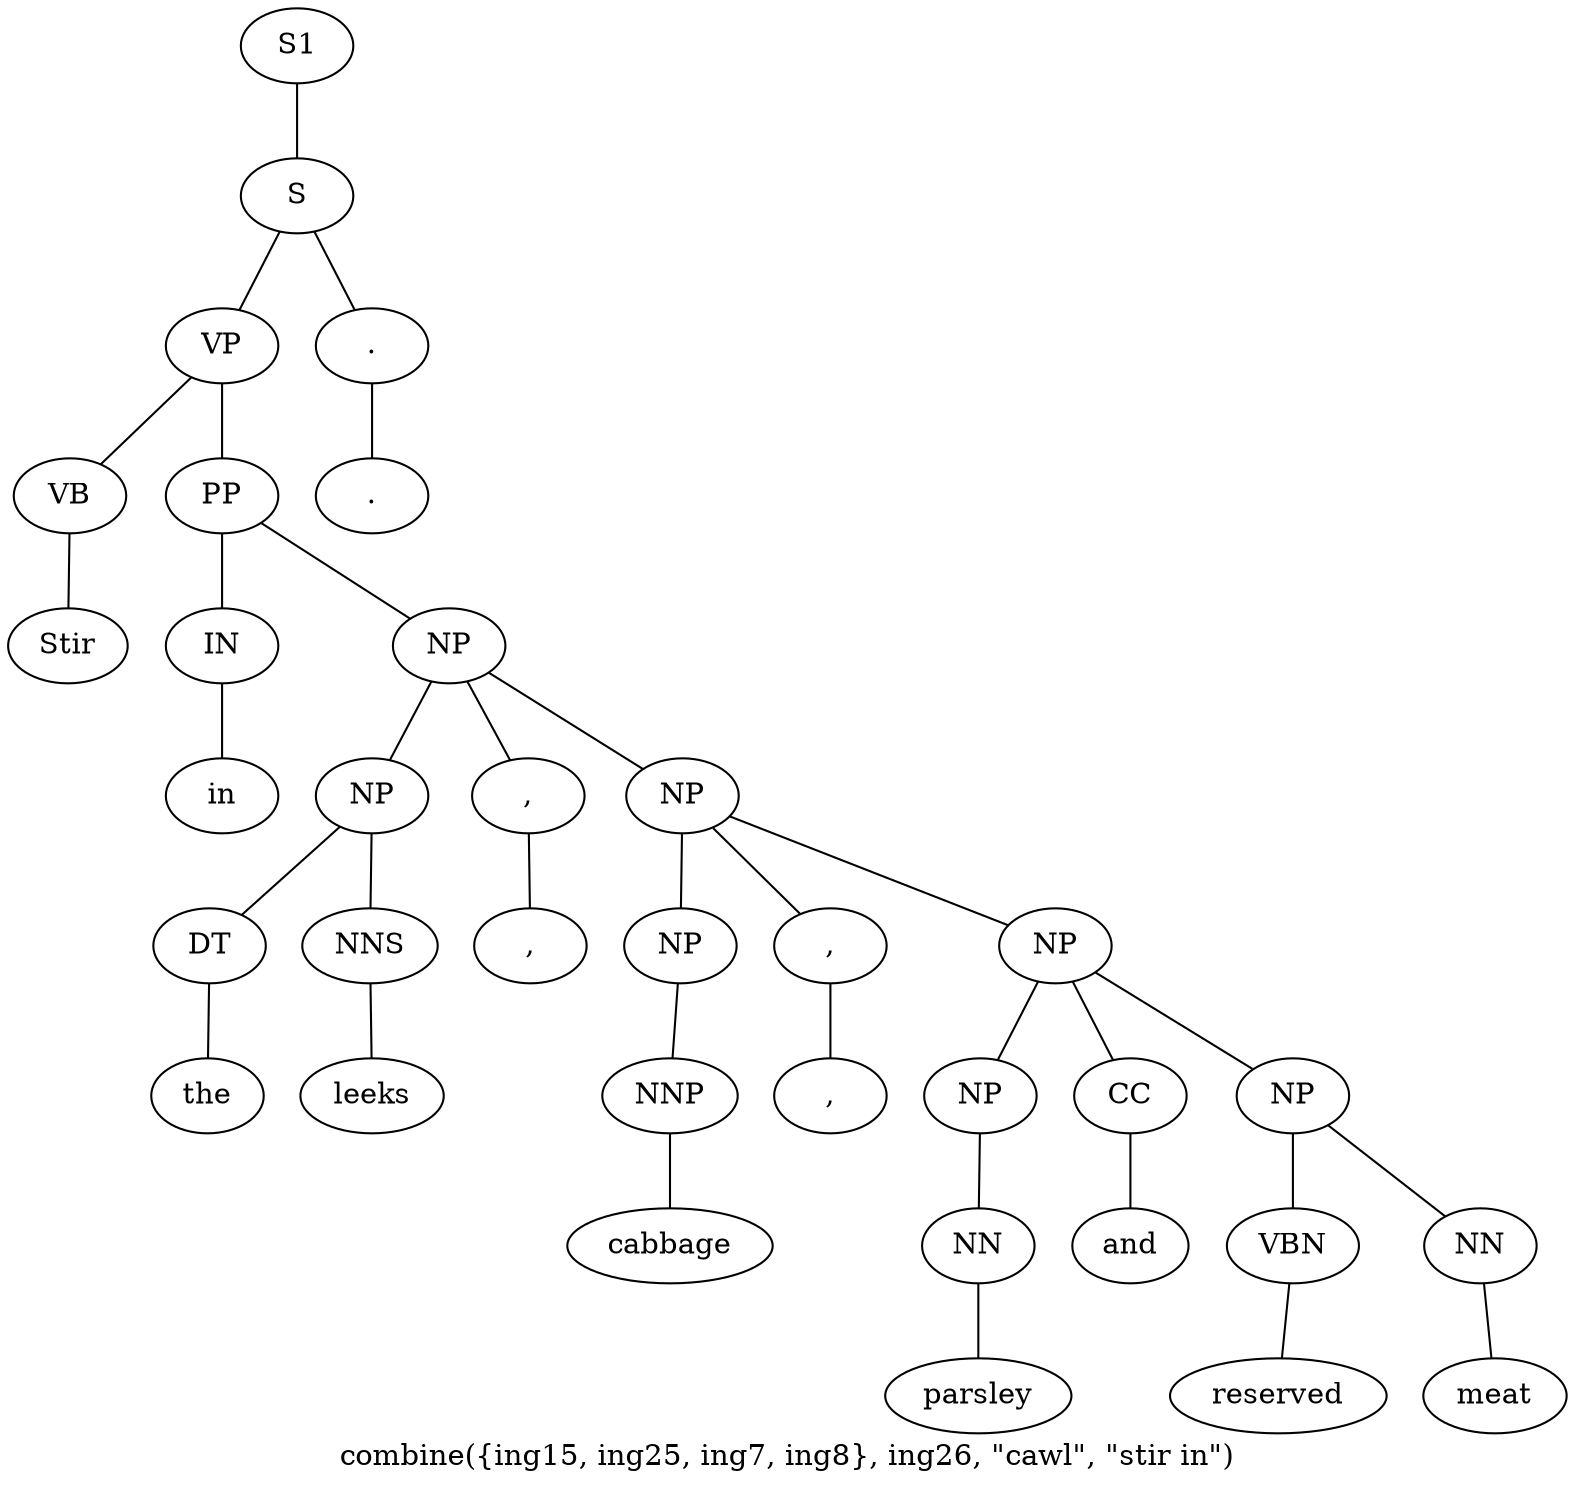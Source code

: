 graph SyntaxGraph {
	label = "combine({ing15, ing25, ing7, ing8}, ing26, \"cawl\", \"stir in\")";
	Node0 [label="S1"];
	Node1 [label="S"];
	Node2 [label="VP"];
	Node3 [label="VB"];
	Node4 [label="Stir"];
	Node5 [label="PP"];
	Node6 [label="IN"];
	Node7 [label="in"];
	Node8 [label="NP"];
	Node9 [label="NP"];
	Node10 [label="DT"];
	Node11 [label="the"];
	Node12 [label="NNS"];
	Node13 [label="leeks"];
	Node14 [label=","];
	Node15 [label=","];
	Node16 [label="NP"];
	Node17 [label="NP"];
	Node18 [label="NNP"];
	Node19 [label="cabbage"];
	Node20 [label=","];
	Node21 [label=","];
	Node22 [label="NP"];
	Node23 [label="NP"];
	Node24 [label="NN"];
	Node25 [label="parsley"];
	Node26 [label="CC"];
	Node27 [label="and"];
	Node28 [label="NP"];
	Node29 [label="VBN"];
	Node30 [label="reserved"];
	Node31 [label="NN"];
	Node32 [label="meat"];
	Node33 [label="."];
	Node34 [label="."];

	Node0 -- Node1;
	Node1 -- Node2;
	Node1 -- Node33;
	Node2 -- Node3;
	Node2 -- Node5;
	Node3 -- Node4;
	Node5 -- Node6;
	Node5 -- Node8;
	Node6 -- Node7;
	Node8 -- Node9;
	Node8 -- Node14;
	Node8 -- Node16;
	Node9 -- Node10;
	Node9 -- Node12;
	Node10 -- Node11;
	Node12 -- Node13;
	Node14 -- Node15;
	Node16 -- Node17;
	Node16 -- Node20;
	Node16 -- Node22;
	Node17 -- Node18;
	Node18 -- Node19;
	Node20 -- Node21;
	Node22 -- Node23;
	Node22 -- Node26;
	Node22 -- Node28;
	Node23 -- Node24;
	Node24 -- Node25;
	Node26 -- Node27;
	Node28 -- Node29;
	Node28 -- Node31;
	Node29 -- Node30;
	Node31 -- Node32;
	Node33 -- Node34;
}